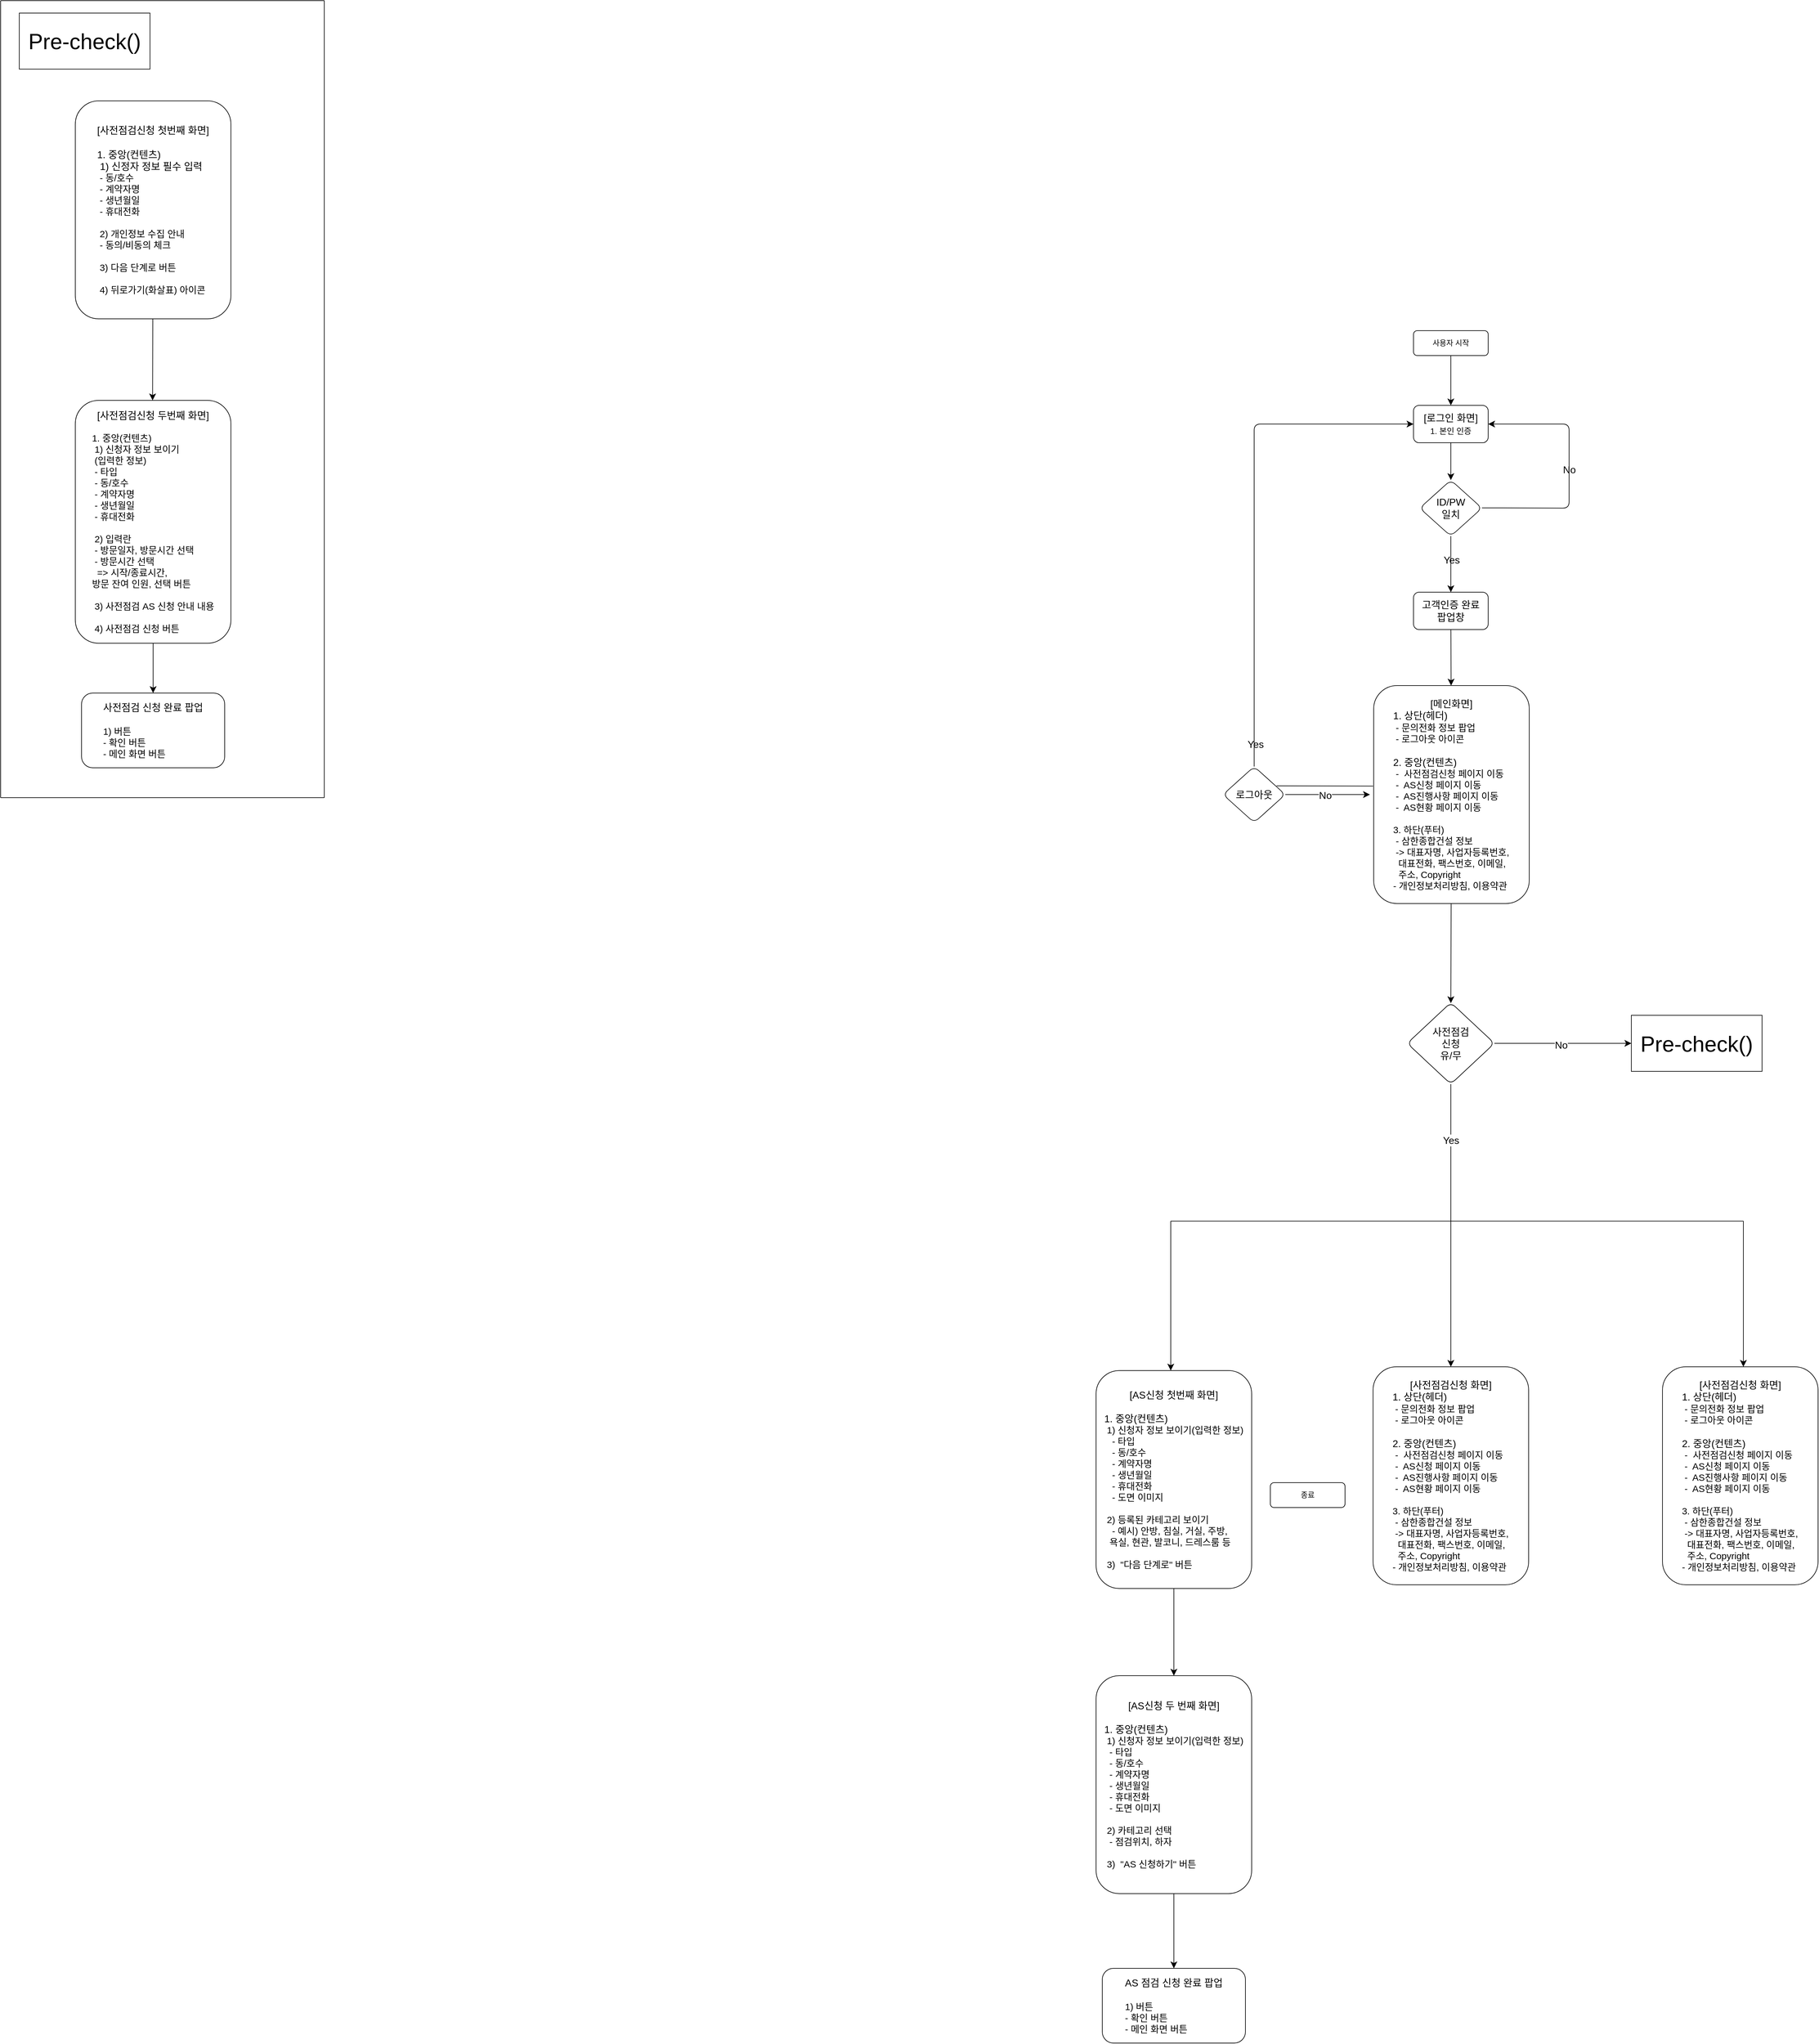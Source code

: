 <mxfile version="22.1.18" type="github">
  <diagram id="C5RBs43oDa-KdzZeNtuy" name="Page-1">
    <mxGraphModel dx="2643" dy="1718" grid="1" gridSize="10" guides="1" tooltips="1" connect="1" arrows="1" fold="1" page="1" pageScale="1" pageWidth="827" pageHeight="1169" math="0" shadow="0">
      <root>
        <mxCell id="WIyWlLk6GJQsqaUBKTNV-0" />
        <mxCell id="WIyWlLk6GJQsqaUBKTNV-1" parent="WIyWlLk6GJQsqaUBKTNV-0" />
        <mxCell id="8wFjmPpEcd6pmcU-WBV2-2" style="edgeStyle=none;curved=1;rounded=1;orthogonalLoop=1;jettySize=auto;html=1;fontSize=12;startSize=8;endSize=8;entryX=0.5;entryY=0;entryDx=0;entryDy=0;labelBackgroundColor=none;fontColor=default;" edge="1" parent="WIyWlLk6GJQsqaUBKTNV-1" source="8wFjmPpEcd6pmcU-WBV2-0" target="8wFjmPpEcd6pmcU-WBV2-3">
          <mxGeometry relative="1" as="geometry">
            <mxPoint x="730" y="180" as="targetPoint" />
          </mxGeometry>
        </mxCell>
        <mxCell id="8wFjmPpEcd6pmcU-WBV2-0" value="사용자 시작" style="rounded=1;whiteSpace=wrap;html=1;fontSize=12;glass=0;strokeWidth=1;shadow=0;labelBackgroundColor=none;" vertex="1" parent="WIyWlLk6GJQsqaUBKTNV-1">
          <mxGeometry x="670" y="90" width="120" height="40" as="geometry" />
        </mxCell>
        <mxCell id="8wFjmPpEcd6pmcU-WBV2-1" value="종료" style="rounded=1;whiteSpace=wrap;html=1;fontSize=12;glass=0;strokeWidth=1;shadow=0;labelBackgroundColor=none;" vertex="1" parent="WIyWlLk6GJQsqaUBKTNV-1">
          <mxGeometry x="440" y="1940" width="120" height="40" as="geometry" />
        </mxCell>
        <mxCell id="8wFjmPpEcd6pmcU-WBV2-6" value="" style="edgeStyle=none;curved=1;rounded=1;orthogonalLoop=1;jettySize=auto;html=1;fontSize=12;startSize=8;endSize=8;labelBackgroundColor=none;fontColor=default;" edge="1" parent="WIyWlLk6GJQsqaUBKTNV-1" source="8wFjmPpEcd6pmcU-WBV2-3" target="8wFjmPpEcd6pmcU-WBV2-5">
          <mxGeometry relative="1" as="geometry" />
        </mxCell>
        <mxCell id="8wFjmPpEcd6pmcU-WBV2-3" value="[로그인 화면]&lt;br&gt;&lt;font style=&quot;font-size: 13px;&quot;&gt;1. 본인 인증&lt;/font&gt;" style="rounded=1;whiteSpace=wrap;html=1;fontSize=16;labelBackgroundColor=none;" vertex="1" parent="WIyWlLk6GJQsqaUBKTNV-1">
          <mxGeometry x="670" y="210" width="120" height="60" as="geometry" />
        </mxCell>
        <mxCell id="8wFjmPpEcd6pmcU-WBV2-17" value="" style="edgeStyle=none;curved=1;rounded=1;orthogonalLoop=1;jettySize=auto;html=1;fontSize=12;startSize=8;endSize=8;labelBackgroundColor=none;fontColor=default;" edge="1" parent="WIyWlLk6GJQsqaUBKTNV-1" source="8wFjmPpEcd6pmcU-WBV2-5" target="8wFjmPpEcd6pmcU-WBV2-16">
          <mxGeometry relative="1" as="geometry" />
        </mxCell>
        <mxCell id="8wFjmPpEcd6pmcU-WBV2-18" value="Yes" style="edgeLabel;html=1;align=center;verticalAlign=middle;resizable=0;points=[];fontSize=16;labelBackgroundColor=none;rounded=1;" vertex="1" connectable="0" parent="8wFjmPpEcd6pmcU-WBV2-17">
          <mxGeometry x="-0.159" y="1" relative="1" as="geometry">
            <mxPoint as="offset" />
          </mxGeometry>
        </mxCell>
        <mxCell id="8wFjmPpEcd6pmcU-WBV2-5" value="ID/PW&lt;br&gt;일치" style="rhombus;whiteSpace=wrap;html=1;fontSize=16;rounded=1;labelBackgroundColor=none;" vertex="1" parent="WIyWlLk6GJQsqaUBKTNV-1">
          <mxGeometry x="680" y="330" width="100" height="90" as="geometry" />
        </mxCell>
        <mxCell id="8wFjmPpEcd6pmcU-WBV2-10" value="[메인화면]&lt;br&gt;&lt;div style=&quot;text-align: left;&quot;&gt;&lt;span style=&quot;background-color: initial;&quot;&gt;1. 상단(헤더)&lt;/span&gt;&lt;/div&gt;&lt;div style=&quot;text-align: left; font-size: 15px;&quot;&gt;&lt;span style=&quot;background-color: initial;&quot;&gt;&lt;font style=&quot;font-size: 15px;&quot;&gt;&amp;nbsp;- 문의전화 정보 팝업&lt;/font&gt;&lt;/span&gt;&lt;/div&gt;&lt;div style=&quot;text-align: left; font-size: 15px;&quot;&gt;&lt;span style=&quot;background-color: initial;&quot;&gt;&lt;font style=&quot;font-size: 15px;&quot;&gt;&amp;nbsp;- 로그아웃 아이콘&lt;/font&gt;&lt;/span&gt;&lt;/div&gt;&lt;div style=&quot;text-align: left;&quot;&gt;&lt;span style=&quot;background-color: initial;&quot;&gt;&lt;br&gt;&lt;/span&gt;&lt;/div&gt;&lt;div style=&quot;text-align: left;&quot;&gt;&lt;/div&gt;&lt;div style=&quot;text-align: left;&quot;&gt;&lt;span style=&quot;background-color: initial;&quot;&gt;2. 중앙(컨텐츠)&lt;/span&gt;&lt;/div&gt;&lt;div style=&quot;text-align: left; font-size: 15px;&quot;&gt;&lt;span style=&quot;background-color: initial;&quot;&gt;&lt;font style=&quot;font-size: 15px;&quot;&gt;&amp;nbsp;-&amp;nbsp; 사전점검신청 페이지 이동&lt;/font&gt;&lt;/span&gt;&lt;/div&gt;&lt;font style=&quot;font-size: 15px;&quot;&gt;&lt;div style=&quot;text-align: left;&quot;&gt;&lt;span style=&quot;background-color: initial;&quot;&gt;&amp;nbsp;-&amp;nbsp; AS신청 페이지 이동&lt;/span&gt;&lt;/div&gt;&lt;div style=&quot;text-align: left;&quot;&gt;&lt;span style=&quot;background-color: initial;&quot;&gt;&amp;nbsp;-&amp;nbsp; AS진행사항 페이지 이동&lt;/span&gt;&lt;/div&gt;&lt;div style=&quot;text-align: left;&quot;&gt;&lt;span style=&quot;background-color: initial;&quot;&gt;&amp;nbsp;-&amp;nbsp; AS현황 페이지 이동&lt;/span&gt;&lt;/div&gt;&lt;div style=&quot;text-align: left;&quot;&gt;&lt;span style=&quot;background-color: initial;&quot;&gt;&lt;br&gt;&lt;/span&gt;&lt;/div&gt;&lt;div style=&quot;text-align: left;&quot;&gt;&lt;span style=&quot;background-color: initial;&quot;&gt;3. 하단(푸터)&lt;/span&gt;&lt;/div&gt;&lt;div style=&quot;text-align: left;&quot;&gt;&lt;span style=&quot;background-color: initial;&quot;&gt;&amp;nbsp;- 삼한종합건설 정보&lt;/span&gt;&lt;/div&gt;&lt;div style=&quot;text-align: left;&quot;&gt;&lt;span style=&quot;background-color: initial;&quot;&gt;&amp;nbsp;-&amp;gt; 대표자명, 사업자등록번호,&lt;/span&gt;&lt;/div&gt;&lt;div style=&quot;text-align: left;&quot;&gt;&lt;span style=&quot;background-color: initial;&quot;&gt;&amp;nbsp; 대표전화, 팩스번호, 이메일,&lt;/span&gt;&lt;/div&gt;&lt;div style=&quot;text-align: left;&quot;&gt;&lt;span style=&quot;background-color: initial;&quot;&gt;&amp;nbsp; 주소, Copyright&lt;/span&gt;&lt;/div&gt;&lt;div style=&quot;text-align: left;&quot;&gt;&lt;span style=&quot;background-color: initial;&quot;&gt;- 개인정보처리방침, 이용약관&amp;nbsp;&lt;/span&gt;&lt;/div&gt;&lt;/font&gt;" style="whiteSpace=wrap;html=1;fontSize=16;rounded=1;labelBackgroundColor=none;" vertex="1" parent="WIyWlLk6GJQsqaUBKTNV-1">
          <mxGeometry x="606" y="660" width="250" height="350" as="geometry" />
        </mxCell>
        <mxCell id="8wFjmPpEcd6pmcU-WBV2-13" value="" style="endArrow=classic;html=1;rounded=1;fontSize=12;startSize=8;endSize=8;curved=0;entryX=1;entryY=0.5;entryDx=0;entryDy=0;labelBackgroundColor=none;fontColor=default;" edge="1" parent="WIyWlLk6GJQsqaUBKTNV-1" target="8wFjmPpEcd6pmcU-WBV2-3">
          <mxGeometry relative="1" as="geometry">
            <mxPoint x="780" y="374.58" as="sourcePoint" />
            <mxPoint x="950" y="140" as="targetPoint" />
            <Array as="points">
              <mxPoint x="920" y="375" />
              <mxPoint x="920" y="310" />
              <mxPoint x="920" y="240" />
            </Array>
          </mxGeometry>
        </mxCell>
        <mxCell id="8wFjmPpEcd6pmcU-WBV2-14" value="No" style="edgeLabel;resizable=0;html=1;align=center;verticalAlign=middle;fontSize=16;labelBackgroundColor=none;rounded=1;" connectable="0" vertex="1" parent="8wFjmPpEcd6pmcU-WBV2-13">
          <mxGeometry relative="1" as="geometry" />
        </mxCell>
        <mxCell id="8wFjmPpEcd6pmcU-WBV2-19" value="" style="edgeStyle=none;curved=1;rounded=1;orthogonalLoop=1;jettySize=auto;html=1;fontSize=12;startSize=8;endSize=8;labelBackgroundColor=none;fontColor=default;" edge="1" parent="WIyWlLk6GJQsqaUBKTNV-1" source="8wFjmPpEcd6pmcU-WBV2-16" target="8wFjmPpEcd6pmcU-WBV2-10">
          <mxGeometry relative="1" as="geometry" />
        </mxCell>
        <mxCell id="8wFjmPpEcd6pmcU-WBV2-16" value="고객인증 완료&lt;br&gt;팝업창" style="whiteSpace=wrap;html=1;fontSize=16;rounded=1;labelBackgroundColor=none;" vertex="1" parent="WIyWlLk6GJQsqaUBKTNV-1">
          <mxGeometry x="670" y="510" width="120" height="60" as="geometry" />
        </mxCell>
        <mxCell id="8wFjmPpEcd6pmcU-WBV2-22" value="" style="endArrow=none;html=1;rounded=1;fontSize=12;startSize=8;endSize=8;curved=1;labelBackgroundColor=none;fontColor=default;" edge="1" parent="WIyWlLk6GJQsqaUBKTNV-1">
          <mxGeometry width="50" height="50" relative="1" as="geometry">
            <mxPoint x="280" y="1520" as="sourcePoint" />
            <mxPoint x="1200" y="1520" as="targetPoint" />
          </mxGeometry>
        </mxCell>
        <mxCell id="8wFjmPpEcd6pmcU-WBV2-25" value="" style="edgeStyle=none;curved=1;rounded=1;orthogonalLoop=1;jettySize=auto;html=1;fontSize=12;startSize=8;endSize=8;labelBackgroundColor=none;fontColor=default;" edge="1" parent="WIyWlLk6GJQsqaUBKTNV-1" source="8wFjmPpEcd6pmcU-WBV2-10">
          <mxGeometry relative="1" as="geometry">
            <mxPoint x="730" y="1170" as="targetPoint" />
            <mxPoint x="730" y="1010" as="sourcePoint" />
          </mxGeometry>
        </mxCell>
        <mxCell id="8wFjmPpEcd6pmcU-WBV2-27" style="edgeStyle=none;curved=0;rounded=1;orthogonalLoop=1;jettySize=auto;html=1;exitX=0.5;exitY=0;exitDx=0;exitDy=0;fontSize=12;startSize=8;endSize=8;entryX=0;entryY=0.5;entryDx=0;entryDy=0;labelBackgroundColor=none;fontColor=default;" edge="1" parent="WIyWlLk6GJQsqaUBKTNV-1" source="8wFjmPpEcd6pmcU-WBV2-24" target="8wFjmPpEcd6pmcU-WBV2-3">
          <mxGeometry relative="1" as="geometry">
            <mxPoint x="660" y="250" as="targetPoint" />
            <Array as="points">
              <mxPoint x="414" y="630" />
              <mxPoint x="414" y="240" />
              <mxPoint x="560" y="240" />
            </Array>
          </mxGeometry>
        </mxCell>
        <mxCell id="8wFjmPpEcd6pmcU-WBV2-28" value="Yes" style="edgeLabel;html=1;align=center;verticalAlign=middle;resizable=0;points=[];fontSize=16;labelBackgroundColor=none;rounded=1;" vertex="1" connectable="0" parent="8wFjmPpEcd6pmcU-WBV2-27">
          <mxGeometry x="-0.909" y="-2" relative="1" as="geometry">
            <mxPoint as="offset" />
          </mxGeometry>
        </mxCell>
        <mxCell id="8wFjmPpEcd6pmcU-WBV2-24" value="로그아웃" style="rhombus;whiteSpace=wrap;html=1;fontSize=16;rounded=1;labelBackgroundColor=none;" vertex="1" parent="WIyWlLk6GJQsqaUBKTNV-1">
          <mxGeometry x="364" y="790" width="100" height="90" as="geometry" />
        </mxCell>
        <mxCell id="8wFjmPpEcd6pmcU-WBV2-29" value="" style="endArrow=classic;html=1;rounded=1;fontSize=12;startSize=8;endSize=8;curved=1;labelBackgroundColor=none;fontColor=default;entryX=0.5;entryY=0;entryDx=0;entryDy=0;" edge="1" parent="WIyWlLk6GJQsqaUBKTNV-1">
          <mxGeometry width="50" height="50" relative="1" as="geometry">
            <mxPoint x="280" y="1520" as="sourcePoint" />
            <mxPoint x="280.0" y="1760" as="targetPoint" />
          </mxGeometry>
        </mxCell>
        <mxCell id="8wFjmPpEcd6pmcU-WBV2-30" value="[사전점검신청 화면]&lt;br&gt;&lt;div style=&quot;text-align: left;&quot;&gt;&lt;span style=&quot;background-color: initial;&quot;&gt;1. 상단(헤더)&lt;/span&gt;&lt;/div&gt;&lt;div style=&quot;text-align: left; font-size: 15px;&quot;&gt;&lt;span style=&quot;background-color: initial;&quot;&gt;&lt;font style=&quot;font-size: 15px;&quot;&gt;&amp;nbsp;- 문의전화 정보 팝업&lt;/font&gt;&lt;/span&gt;&lt;/div&gt;&lt;div style=&quot;text-align: left; font-size: 15px;&quot;&gt;&lt;span style=&quot;background-color: initial;&quot;&gt;&lt;font style=&quot;font-size: 15px;&quot;&gt;&amp;nbsp;- 로그아웃 아이콘&lt;/font&gt;&lt;/span&gt;&lt;/div&gt;&lt;div style=&quot;text-align: left;&quot;&gt;&lt;span style=&quot;background-color: initial;&quot;&gt;&lt;br&gt;&lt;/span&gt;&lt;/div&gt;&lt;div style=&quot;text-align: left;&quot;&gt;&lt;/div&gt;&lt;div style=&quot;text-align: left;&quot;&gt;&lt;span style=&quot;background-color: initial;&quot;&gt;2. 중앙(컨텐츠)&lt;/span&gt;&lt;/div&gt;&lt;div style=&quot;text-align: left; font-size: 15px;&quot;&gt;&lt;span style=&quot;background-color: initial;&quot;&gt;&lt;font style=&quot;font-size: 15px;&quot;&gt;&amp;nbsp;-&amp;nbsp; 사전점검신청 페이지 이동&lt;/font&gt;&lt;/span&gt;&lt;/div&gt;&lt;font style=&quot;font-size: 15px;&quot;&gt;&lt;div style=&quot;text-align: left;&quot;&gt;&lt;span style=&quot;background-color: initial;&quot;&gt;&amp;nbsp;-&amp;nbsp; AS신청 페이지 이동&lt;/span&gt;&lt;/div&gt;&lt;div style=&quot;text-align: left;&quot;&gt;&lt;span style=&quot;background-color: initial;&quot;&gt;&amp;nbsp;-&amp;nbsp; AS진행사항 페이지 이동&lt;/span&gt;&lt;/div&gt;&lt;div style=&quot;text-align: left;&quot;&gt;&lt;span style=&quot;background-color: initial;&quot;&gt;&amp;nbsp;-&amp;nbsp; AS현황 페이지 이동&lt;/span&gt;&lt;/div&gt;&lt;div style=&quot;text-align: left;&quot;&gt;&lt;span style=&quot;background-color: initial;&quot;&gt;&lt;br&gt;&lt;/span&gt;&lt;/div&gt;&lt;div style=&quot;text-align: left;&quot;&gt;&lt;span style=&quot;background-color: initial;&quot;&gt;3. 하단(푸터)&lt;/span&gt;&lt;/div&gt;&lt;div style=&quot;text-align: left;&quot;&gt;&lt;span style=&quot;background-color: initial;&quot;&gt;&amp;nbsp;- 삼한종합건설 정보&lt;/span&gt;&lt;/div&gt;&lt;div style=&quot;text-align: left;&quot;&gt;&lt;span style=&quot;background-color: initial;&quot;&gt;&amp;nbsp;-&amp;gt; 대표자명, 사업자등록번호,&lt;/span&gt;&lt;/div&gt;&lt;div style=&quot;text-align: left;&quot;&gt;&lt;span style=&quot;background-color: initial;&quot;&gt;&amp;nbsp; 대표전화, 팩스번호, 이메일,&lt;/span&gt;&lt;/div&gt;&lt;div style=&quot;text-align: left;&quot;&gt;&lt;span style=&quot;background-color: initial;&quot;&gt;&amp;nbsp; 주소, Copyright&lt;/span&gt;&lt;/div&gt;&lt;div style=&quot;text-align: left;&quot;&gt;&lt;span style=&quot;background-color: initial;&quot;&gt;- 개인정보처리방침, 이용약관&amp;nbsp;&lt;/span&gt;&lt;/div&gt;&lt;/font&gt;" style="whiteSpace=wrap;html=1;fontSize=16;rounded=1;labelBackgroundColor=none;" vertex="1" parent="WIyWlLk6GJQsqaUBKTNV-1">
          <mxGeometry x="605" y="1754" width="250" height="350" as="geometry" />
        </mxCell>
        <mxCell id="8wFjmPpEcd6pmcU-WBV2-67" style="edgeStyle=none;curved=1;rounded=1;orthogonalLoop=1;jettySize=auto;html=1;entryX=0.5;entryY=0;entryDx=0;entryDy=0;fontSize=12;startSize=8;endSize=8;" edge="1" parent="WIyWlLk6GJQsqaUBKTNV-1" source="8wFjmPpEcd6pmcU-WBV2-31" target="8wFjmPpEcd6pmcU-WBV2-66">
          <mxGeometry relative="1" as="geometry" />
        </mxCell>
        <mxCell id="8wFjmPpEcd6pmcU-WBV2-31" value="[AS신청 첫번째 화면]&lt;br&gt;&lt;br&gt;&lt;div style=&quot;text-align: left;&quot;&gt;&lt;span style=&quot;background-color: initial;&quot;&gt;1. &lt;/span&gt;&lt;span style=&quot;background-color: initial;&quot;&gt;중앙(컨텐츠)&lt;/span&gt;&lt;/div&gt;&lt;div style=&quot;text-align: left; font-size: 15px;&quot;&gt;&lt;div style=&quot;border-color: var(--border-color);&quot;&gt;&amp;nbsp;1) 신청자 정보 보이기&lt;span style=&quot;background-color: initial;&quot;&gt;(입력한 정보)&lt;/span&gt;&lt;/div&gt;&lt;div style=&quot;border-color: var(--border-color);&quot;&gt;&lt;span style=&quot;border-color: var(--border-color); background-color: initial;&quot;&gt;&amp;nbsp; &amp;nbsp;- 타입&amp;nbsp;&lt;/span&gt;&lt;/div&gt;&lt;div style=&quot;border-color: var(--border-color);&quot;&gt;&lt;span style=&quot;border-color: var(--border-color); background-color: initial;&quot;&gt;&amp;nbsp; &amp;nbsp;- 동/호수&lt;/span&gt;&lt;/div&gt;&lt;div style=&quot;border-color: var(--border-color);&quot;&gt;&lt;span style=&quot;border-color: var(--border-color); background-color: initial;&quot;&gt;&amp;nbsp; &amp;nbsp;- 계약자명&lt;/span&gt;&lt;/div&gt;&lt;div style=&quot;border-color: var(--border-color);&quot;&gt;&lt;span style=&quot;border-color: var(--border-color); background-color: initial;&quot;&gt;&amp;nbsp; &amp;nbsp;- 생년월일&lt;/span&gt;&lt;/div&gt;&lt;div style=&quot;border-color: var(--border-color);&quot;&gt;&lt;span style=&quot;border-color: var(--border-color); background-color: initial;&quot;&gt;&amp;nbsp; &amp;nbsp;- 휴대전화&lt;/span&gt;&lt;/div&gt;&lt;div style=&quot;border-color: var(--border-color);&quot;&gt;&lt;span style=&quot;border-color: var(--border-color); background-color: initial;&quot;&gt;&amp;nbsp; &amp;nbsp;- 도면 이미지&lt;/span&gt;&lt;/div&gt;&lt;/div&gt;&lt;font style=&quot;font-size: 15px;&quot;&gt;&lt;div style=&quot;text-align: left;&quot;&gt;&lt;span style=&quot;background-color: initial;&quot;&gt;&lt;br&gt;&lt;/span&gt;&lt;/div&gt;&lt;div style=&quot;text-align: left;&quot;&gt;&lt;span style=&quot;background-color: initial;&quot;&gt;&amp;nbsp;2) 등록된 카테고리 보이기&lt;/span&gt;&lt;/div&gt;&lt;div style=&quot;text-align: left;&quot;&gt;&lt;span style=&quot;background-color: initial;&quot;&gt;&amp;nbsp; &amp;nbsp;- 예시) 안방, 침실, 거실, 주방,&lt;/span&gt;&lt;/div&gt;&lt;div style=&quot;text-align: left;&quot;&gt;&lt;span style=&quot;background-color: initial;&quot;&gt;&amp;nbsp; 욕실, 현관, 발코니, 드레스룸 등&lt;/span&gt;&lt;/div&gt;&lt;div style=&quot;text-align: left;&quot;&gt;&lt;span style=&quot;background-color: initial;&quot;&gt;&lt;br&gt;&lt;/span&gt;&lt;/div&gt;&lt;div style=&quot;text-align: left;&quot;&gt;&lt;span style=&quot;background-color: initial;&quot;&gt;&amp;nbsp;3)&amp;nbsp; &quot;다음 단계로&quot; 버튼&lt;/span&gt;&lt;/div&gt;&lt;/font&gt;" style="whiteSpace=wrap;html=1;fontSize=16;rounded=1;labelBackgroundColor=none;" vertex="1" parent="WIyWlLk6GJQsqaUBKTNV-1">
          <mxGeometry x="160" y="1760" width="250" height="350" as="geometry" />
        </mxCell>
        <mxCell id="8wFjmPpEcd6pmcU-WBV2-32" value="" style="endArrow=classic;html=1;rounded=1;fontSize=12;startSize=8;endSize=8;curved=1;labelBackgroundColor=none;fontColor=default;entryX=0.5;entryY=0;entryDx=0;entryDy=0;" edge="1" parent="WIyWlLk6GJQsqaUBKTNV-1">
          <mxGeometry width="50" height="50" relative="1" as="geometry">
            <mxPoint x="1200" y="1520" as="sourcePoint" />
            <mxPoint x="1200" y="1754" as="targetPoint" />
          </mxGeometry>
        </mxCell>
        <mxCell id="8wFjmPpEcd6pmcU-WBV2-33" value="[사전점검신청 화면]&lt;br&gt;&lt;div style=&quot;text-align: left;&quot;&gt;&lt;span style=&quot;background-color: initial;&quot;&gt;1. 상단(헤더)&lt;/span&gt;&lt;/div&gt;&lt;div style=&quot;text-align: left; font-size: 15px;&quot;&gt;&lt;span style=&quot;background-color: initial;&quot;&gt;&lt;font style=&quot;font-size: 15px;&quot;&gt;&amp;nbsp;- 문의전화 정보 팝업&lt;/font&gt;&lt;/span&gt;&lt;/div&gt;&lt;div style=&quot;text-align: left; font-size: 15px;&quot;&gt;&lt;span style=&quot;background-color: initial;&quot;&gt;&lt;font style=&quot;font-size: 15px;&quot;&gt;&amp;nbsp;- 로그아웃 아이콘&lt;/font&gt;&lt;/span&gt;&lt;/div&gt;&lt;div style=&quot;text-align: left;&quot;&gt;&lt;span style=&quot;background-color: initial;&quot;&gt;&lt;br&gt;&lt;/span&gt;&lt;/div&gt;&lt;div style=&quot;text-align: left;&quot;&gt;&lt;/div&gt;&lt;div style=&quot;text-align: left;&quot;&gt;&lt;span style=&quot;background-color: initial;&quot;&gt;2. 중앙(컨텐츠)&lt;/span&gt;&lt;/div&gt;&lt;div style=&quot;text-align: left; font-size: 15px;&quot;&gt;&lt;span style=&quot;background-color: initial;&quot;&gt;&lt;font style=&quot;font-size: 15px;&quot;&gt;&amp;nbsp;-&amp;nbsp; 사전점검신청 페이지 이동&lt;/font&gt;&lt;/span&gt;&lt;/div&gt;&lt;font style=&quot;font-size: 15px;&quot;&gt;&lt;div style=&quot;text-align: left;&quot;&gt;&lt;span style=&quot;background-color: initial;&quot;&gt;&amp;nbsp;-&amp;nbsp; AS신청 페이지 이동&lt;/span&gt;&lt;/div&gt;&lt;div style=&quot;text-align: left;&quot;&gt;&lt;span style=&quot;background-color: initial;&quot;&gt;&amp;nbsp;-&amp;nbsp; AS진행사항 페이지 이동&lt;/span&gt;&lt;/div&gt;&lt;div style=&quot;text-align: left;&quot;&gt;&lt;span style=&quot;background-color: initial;&quot;&gt;&amp;nbsp;-&amp;nbsp; AS현황 페이지 이동&lt;/span&gt;&lt;/div&gt;&lt;div style=&quot;text-align: left;&quot;&gt;&lt;span style=&quot;background-color: initial;&quot;&gt;&lt;br&gt;&lt;/span&gt;&lt;/div&gt;&lt;div style=&quot;text-align: left;&quot;&gt;&lt;span style=&quot;background-color: initial;&quot;&gt;3. 하단(푸터)&lt;/span&gt;&lt;/div&gt;&lt;div style=&quot;text-align: left;&quot;&gt;&lt;span style=&quot;background-color: initial;&quot;&gt;&amp;nbsp;- 삼한종합건설 정보&lt;/span&gt;&lt;/div&gt;&lt;div style=&quot;text-align: left;&quot;&gt;&lt;span style=&quot;background-color: initial;&quot;&gt;&amp;nbsp;-&amp;gt; 대표자명, 사업자등록번호,&lt;/span&gt;&lt;/div&gt;&lt;div style=&quot;text-align: left;&quot;&gt;&lt;span style=&quot;background-color: initial;&quot;&gt;&amp;nbsp; 대표전화, 팩스번호, 이메일,&lt;/span&gt;&lt;/div&gt;&lt;div style=&quot;text-align: left;&quot;&gt;&lt;span style=&quot;background-color: initial;&quot;&gt;&amp;nbsp; 주소, Copyright&lt;/span&gt;&lt;/div&gt;&lt;div style=&quot;text-align: left;&quot;&gt;&lt;span style=&quot;background-color: initial;&quot;&gt;- 개인정보처리방침, 이용약관&amp;nbsp;&lt;/span&gt;&lt;/div&gt;&lt;/font&gt;" style="whiteSpace=wrap;html=1;fontSize=16;rounded=1;labelBackgroundColor=none;" vertex="1" parent="WIyWlLk6GJQsqaUBKTNV-1">
          <mxGeometry x="1070" y="1754" width="250" height="350" as="geometry" />
        </mxCell>
        <mxCell id="8wFjmPpEcd6pmcU-WBV2-45" style="edgeStyle=none;curved=1;rounded=1;orthogonalLoop=1;jettySize=auto;html=1;fontSize=12;startSize=8;endSize=8;" edge="1" parent="WIyWlLk6GJQsqaUBKTNV-1" source="8wFjmPpEcd6pmcU-WBV2-44">
          <mxGeometry relative="1" as="geometry">
            <mxPoint x="1020" y="1234.5" as="targetPoint" />
          </mxGeometry>
        </mxCell>
        <mxCell id="8wFjmPpEcd6pmcU-WBV2-46" value="No" style="edgeLabel;html=1;align=center;verticalAlign=middle;resizable=0;points=[];fontSize=16;" vertex="1" connectable="0" parent="8wFjmPpEcd6pmcU-WBV2-45">
          <mxGeometry x="-0.032" y="-2" relative="1" as="geometry">
            <mxPoint as="offset" />
          </mxGeometry>
        </mxCell>
        <mxCell id="8wFjmPpEcd6pmcU-WBV2-60" style="edgeStyle=none;curved=1;rounded=1;orthogonalLoop=1;jettySize=auto;html=1;fontSize=12;startSize=8;endSize=8;entryX=0.5;entryY=0;entryDx=0;entryDy=0;" edge="1" parent="WIyWlLk6GJQsqaUBKTNV-1" source="8wFjmPpEcd6pmcU-WBV2-44" target="8wFjmPpEcd6pmcU-WBV2-30">
          <mxGeometry relative="1" as="geometry">
            <mxPoint x="730" y="1490" as="targetPoint" />
          </mxGeometry>
        </mxCell>
        <mxCell id="8wFjmPpEcd6pmcU-WBV2-61" value="Yes" style="edgeLabel;html=1;align=center;verticalAlign=middle;resizable=0;points=[];fontSize=16;" vertex="1" connectable="0" parent="8wFjmPpEcd6pmcU-WBV2-60">
          <mxGeometry x="-0.141" y="-1" relative="1" as="geometry">
            <mxPoint x="1" y="-105" as="offset" />
          </mxGeometry>
        </mxCell>
        <mxCell id="8wFjmPpEcd6pmcU-WBV2-44" value="사전점검&lt;br&gt;신청&lt;br&gt;유/무" style="rhombus;whiteSpace=wrap;html=1;fontSize=16;rounded=1;labelBackgroundColor=none;" vertex="1" parent="WIyWlLk6GJQsqaUBKTNV-1">
          <mxGeometry x="660" y="1169" width="140" height="131" as="geometry" />
        </mxCell>
        <mxCell id="8wFjmPpEcd6pmcU-WBV2-47" value="" style="group" vertex="1" connectable="0" parent="WIyWlLk6GJQsqaUBKTNV-1">
          <mxGeometry x="-1480" y="-279" width="250" height="1071" as="geometry" />
        </mxCell>
        <mxCell id="8wFjmPpEcd6pmcU-WBV2-48" value="" style="edgeStyle=none;curved=1;rounded=1;orthogonalLoop=1;jettySize=auto;html=1;fontSize=12;startSize=8;endSize=8;" edge="1" parent="8wFjmPpEcd6pmcU-WBV2-47" source="8wFjmPpEcd6pmcU-WBV2-49">
          <mxGeometry relative="1" as="geometry">
            <mxPoint x="124.14" y="481" as="targetPoint" />
          </mxGeometry>
        </mxCell>
        <mxCell id="8wFjmPpEcd6pmcU-WBV2-49" value="[사전점검신청 첫번째 화면]&lt;br&gt;&lt;div style=&quot;text-align: left;&quot;&gt;&lt;span style=&quot;background-color: initial;&quot;&gt;&lt;br&gt;&lt;/span&gt;&lt;/div&gt;&lt;div style=&quot;text-align: left;&quot;&gt;&lt;/div&gt;&lt;div style=&quot;text-align: left;&quot;&gt;&lt;span style=&quot;background-color: initial;&quot;&gt;1. 중앙(컨텐츠)&lt;/span&gt;&lt;/div&gt;&lt;div style=&quot;text-align: left;&quot;&gt;&lt;span style=&quot;background-color: initial;&quot;&gt;&amp;nbsp;1) 신정자 정보 필수 입력&lt;/span&gt;&lt;/div&gt;&lt;div style=&quot;text-align: left; font-size: 15px;&quot;&gt;&lt;span style=&quot;background-color: initial;&quot;&gt;&lt;font style=&quot;font-size: 15px;&quot;&gt;&amp;nbsp;- 동/호수&lt;/font&gt;&lt;/span&gt;&lt;/div&gt;&lt;div style=&quot;text-align: left; font-size: 15px;&quot;&gt;&lt;span style=&quot;background-color: initial;&quot;&gt;&lt;font style=&quot;font-size: 15px;&quot;&gt;&amp;nbsp;- 계약자명&lt;/font&gt;&lt;/span&gt;&lt;/div&gt;&lt;div style=&quot;text-align: left; font-size: 15px;&quot;&gt;&lt;span style=&quot;background-color: initial;&quot;&gt;&lt;font style=&quot;font-size: 15px;&quot;&gt;&amp;nbsp;- 생년월일&lt;/font&gt;&lt;/span&gt;&lt;/div&gt;&lt;div style=&quot;text-align: left; font-size: 15px;&quot;&gt;&lt;span style=&quot;background-color: initial;&quot;&gt;&lt;font style=&quot;font-size: 15px;&quot;&gt;&amp;nbsp;- 휴대전화&lt;/font&gt;&lt;/span&gt;&lt;/div&gt;&lt;div style=&quot;text-align: left; font-size: 15px;&quot;&gt;&lt;span style=&quot;background-color: initial;&quot;&gt;&lt;font style=&quot;font-size: 15px;&quot;&gt;&lt;br&gt;&lt;/font&gt;&lt;/span&gt;&lt;/div&gt;&lt;div style=&quot;text-align: left; font-size: 15px;&quot;&gt;&lt;span style=&quot;background-color: initial;&quot;&gt;&lt;font style=&quot;font-size: 15px;&quot;&gt;&amp;nbsp;2) 개인정보 수집 안내&lt;/font&gt;&lt;/span&gt;&lt;/div&gt;&lt;div style=&quot;text-align: left; font-size: 15px;&quot;&gt;&lt;span style=&quot;background-color: initial;&quot;&gt;&lt;font style=&quot;font-size: 15px;&quot;&gt;&amp;nbsp;- 동의/비동의 체크&lt;/font&gt;&lt;/span&gt;&lt;/div&gt;&lt;div style=&quot;text-align: left; font-size: 15px;&quot;&gt;&lt;span style=&quot;background-color: initial;&quot;&gt;&lt;font style=&quot;font-size: 15px;&quot;&gt;&lt;br&gt;&lt;/font&gt;&lt;/span&gt;&lt;/div&gt;&lt;div style=&quot;text-align: left; font-size: 15px;&quot;&gt;&lt;span style=&quot;background-color: initial;&quot;&gt;&lt;font style=&quot;font-size: 15px;&quot;&gt;&amp;nbsp;3) 다음 단계로 버튼&lt;/font&gt;&lt;/span&gt;&lt;/div&gt;&lt;div style=&quot;text-align: left; font-size: 15px;&quot;&gt;&lt;span style=&quot;background-color: initial;&quot;&gt;&lt;font style=&quot;font-size: 15px;&quot;&gt;&lt;br&gt;&lt;/font&gt;&lt;/span&gt;&lt;/div&gt;&lt;div style=&quot;text-align: left; font-size: 15px;&quot;&gt;&lt;span style=&quot;background-color: initial;&quot;&gt;&lt;font style=&quot;font-size: 15px;&quot;&gt;&amp;nbsp;4) 뒤로가기(화살표) 아이콘&lt;/font&gt;&lt;/span&gt;&lt;/div&gt;" style="whiteSpace=wrap;html=1;fontSize=16;rounded=1;labelBackgroundColor=none;" vertex="1" parent="8wFjmPpEcd6pmcU-WBV2-47">
          <mxGeometry width="250" height="350" as="geometry" />
        </mxCell>
        <mxCell id="8wFjmPpEcd6pmcU-WBV2-50" style="edgeStyle=none;curved=1;rounded=1;orthogonalLoop=1;jettySize=auto;html=1;fontSize=12;startSize=8;endSize=8;" edge="1" parent="8wFjmPpEcd6pmcU-WBV2-47" source="8wFjmPpEcd6pmcU-WBV2-51">
          <mxGeometry relative="1" as="geometry">
            <mxPoint x="125.0" y="951.0" as="targetPoint" />
          </mxGeometry>
        </mxCell>
        <mxCell id="8wFjmPpEcd6pmcU-WBV2-51" value="[사전점검신청 두번째 화면]&lt;br&gt;&lt;div style=&quot;text-align: left; font-size: 15px;&quot;&gt;&lt;span style=&quot;background-color: initial;&quot;&gt;&lt;font style=&quot;font-size: 15px;&quot;&gt;&lt;br&gt;&lt;/font&gt;&lt;/span&gt;&lt;/div&gt;&lt;div style=&quot;text-align: left; font-size: 15px;&quot;&gt;&lt;/div&gt;&lt;div style=&quot;text-align: left; font-size: 15px;&quot;&gt;&lt;span style=&quot;background-color: initial;&quot;&gt;&lt;font style=&quot;font-size: 15px;&quot;&gt;1. 중앙(컨텐츠)&lt;/font&gt;&lt;/span&gt;&lt;/div&gt;&lt;div style=&quot;text-align: left; font-size: 15px;&quot;&gt;&lt;span style=&quot;background-color: initial;&quot;&gt;&lt;font style=&quot;font-size: 15px;&quot;&gt;&amp;nbsp;1) 신청자 정보 보이기&lt;/font&gt;&lt;/span&gt;&lt;/div&gt;&lt;div style=&quot;text-align: left; font-size: 15px;&quot;&gt;&lt;span style=&quot;background-color: initial;&quot;&gt;&lt;font style=&quot;font-size: 15px;&quot;&gt;&amp;nbsp;(입력한 정보)&lt;/font&gt;&lt;/span&gt;&lt;/div&gt;&lt;div style=&quot;text-align: left; font-size: 15px;&quot;&gt;&lt;span style=&quot;background-color: initial;&quot;&gt;&lt;font style=&quot;font-size: 15px;&quot;&gt;&amp;nbsp;- 타입&amp;nbsp;&lt;/font&gt;&lt;/span&gt;&lt;/div&gt;&lt;div style=&quot;text-align: left; font-size: 15px;&quot;&gt;&lt;span style=&quot;background-color: initial;&quot;&gt;&lt;font style=&quot;font-size: 15px;&quot;&gt;&amp;nbsp;- 동/호수&lt;/font&gt;&lt;/span&gt;&lt;/div&gt;&lt;div style=&quot;text-align: left; font-size: 15px;&quot;&gt;&lt;span style=&quot;background-color: initial;&quot;&gt;&lt;font style=&quot;font-size: 15px;&quot;&gt;&amp;nbsp;- 계약자명&lt;/font&gt;&lt;/span&gt;&lt;/div&gt;&lt;div style=&quot;text-align: left; font-size: 15px;&quot;&gt;&lt;span style=&quot;background-color: initial;&quot;&gt;&lt;font style=&quot;font-size: 15px;&quot;&gt;&amp;nbsp;- 생년월일&lt;/font&gt;&lt;/span&gt;&lt;/div&gt;&lt;div style=&quot;text-align: left; font-size: 15px;&quot;&gt;&lt;span style=&quot;background-color: initial;&quot;&gt;&lt;font style=&quot;font-size: 15px;&quot;&gt;&amp;nbsp;- 휴대전화&lt;/font&gt;&lt;/span&gt;&lt;/div&gt;&lt;div style=&quot;text-align: left; font-size: 15px;&quot;&gt;&lt;span style=&quot;background-color: initial; font-size: 14px;&quot;&gt;&lt;font style=&quot;font-size: 15px;&quot;&gt;&lt;br&gt;&lt;/font&gt;&lt;/span&gt;&lt;/div&gt;&lt;div style=&quot;text-align: left; font-size: 15px;&quot;&gt;&lt;span style=&quot;background-color: initial;&quot;&gt;&lt;font style=&quot;font-size: 15px;&quot;&gt;&amp;nbsp;2) 입력란&lt;/font&gt;&lt;/span&gt;&lt;/div&gt;&lt;div style=&quot;text-align: left; font-size: 15px;&quot;&gt;&lt;span style=&quot;background-color: initial;&quot;&gt;&lt;font style=&quot;font-size: 15px;&quot;&gt;&amp;nbsp;- 방문일자, 방문시간 선택&lt;/font&gt;&lt;/span&gt;&lt;/div&gt;&lt;div style=&quot;text-align: left; font-size: 15px;&quot;&gt;&lt;span style=&quot;background-color: initial;&quot;&gt;&lt;font style=&quot;font-size: 15px;&quot;&gt;&amp;nbsp;- 방문시간 선택&lt;/font&gt;&lt;/span&gt;&lt;/div&gt;&lt;div style=&quot;text-align: left; font-size: 15px;&quot;&gt;&lt;span style=&quot;background-color: initial;&quot;&gt;&lt;font style=&quot;font-size: 15px;&quot;&gt;&amp;nbsp; =&amp;gt; 시작/종료시간,&amp;nbsp;&lt;/font&gt;&lt;/span&gt;&lt;/div&gt;&lt;div style=&quot;text-align: left; font-size: 15px;&quot;&gt;&lt;span style=&quot;background-color: initial;&quot;&gt;&lt;font style=&quot;font-size: 15px;&quot;&gt;방문 잔여 인원, 선택 버튼&lt;/font&gt;&lt;/span&gt;&lt;/div&gt;&lt;div style=&quot;text-align: left; font-size: 15px;&quot;&gt;&lt;span style=&quot;background-color: initial;&quot;&gt;&lt;font style=&quot;font-size: 15px;&quot;&gt;&lt;br&gt;&lt;/font&gt;&lt;/span&gt;&lt;/div&gt;&lt;div style=&quot;text-align: left; font-size: 15px;&quot;&gt;&lt;span style=&quot;background-color: initial;&quot;&gt;&lt;font style=&quot;font-size: 15px;&quot;&gt;&amp;nbsp;3) 사전점검 AS 신청 안내 내용&lt;/font&gt;&lt;/span&gt;&lt;/div&gt;&lt;div style=&quot;text-align: left; font-size: 15px;&quot;&gt;&lt;span style=&quot;background-color: initial;&quot;&gt;&lt;font style=&quot;font-size: 15px;&quot;&gt;&lt;br&gt;&lt;/font&gt;&lt;/span&gt;&lt;/div&gt;&lt;div style=&quot;text-align: left; font-size: 15px;&quot;&gt;&amp;nbsp;4) 사전점검 신청 버튼&lt;/div&gt;" style="whiteSpace=wrap;html=1;fontSize=16;rounded=1;labelBackgroundColor=none;" vertex="1" parent="8wFjmPpEcd6pmcU-WBV2-47">
          <mxGeometry y="481" width="250" height="390" as="geometry" />
        </mxCell>
        <mxCell id="8wFjmPpEcd6pmcU-WBV2-52" value="사전점검 신청 완료 팝업&lt;br&gt;&lt;br&gt;&lt;div style=&quot;text-align: left; font-size: 15px;&quot;&gt;&lt;span style=&quot;background-color: initial;&quot;&gt;&lt;font style=&quot;font-size: 15px;&quot;&gt;1) 버튼&lt;/font&gt;&lt;/span&gt;&lt;/div&gt;&lt;div style=&quot;text-align: left; font-size: 15px;&quot;&gt;&lt;span style=&quot;background-color: initial;&quot;&gt;&lt;font style=&quot;font-size: 15px;&quot;&gt;- 확인 버튼&lt;/font&gt;&lt;/span&gt;&lt;/div&gt;&lt;div style=&quot;text-align: left; font-size: 15px;&quot;&gt;&lt;span style=&quot;background-color: initial;&quot;&gt;&lt;font style=&quot;font-size: 15px;&quot;&gt;- 메인 화면 버튼&lt;/font&gt;&lt;/span&gt;&lt;/div&gt;" style="whiteSpace=wrap;html=1;fontSize=16;rounded=1;labelBackgroundColor=none;" vertex="1" parent="8wFjmPpEcd6pmcU-WBV2-47">
          <mxGeometry x="10" y="951" width="230" height="120" as="geometry" />
        </mxCell>
        <mxCell id="8wFjmPpEcd6pmcU-WBV2-53" value="" style="endArrow=none;html=1;rounded=1;fontSize=12;startSize=8;endSize=8;curved=1;" edge="1" parent="WIyWlLk6GJQsqaUBKTNV-1">
          <mxGeometry width="50" height="50" relative="1" as="geometry">
            <mxPoint x="-1600" y="840" as="sourcePoint" />
            <mxPoint x="-1600" y="-440" as="targetPoint" />
          </mxGeometry>
        </mxCell>
        <mxCell id="8wFjmPpEcd6pmcU-WBV2-54" value="" style="endArrow=none;html=1;rounded=1;fontSize=12;startSize=8;endSize=8;curved=1;" edge="1" parent="WIyWlLk6GJQsqaUBKTNV-1">
          <mxGeometry width="50" height="50" relative="1" as="geometry">
            <mxPoint x="-1080" y="840" as="sourcePoint" />
            <mxPoint x="-1080" y="-440" as="targetPoint" />
          </mxGeometry>
        </mxCell>
        <mxCell id="8wFjmPpEcd6pmcU-WBV2-55" value="" style="endArrow=none;html=1;rounded=1;fontSize=12;startSize=8;endSize=8;curved=1;" edge="1" parent="WIyWlLk6GJQsqaUBKTNV-1">
          <mxGeometry width="50" height="50" relative="1" as="geometry">
            <mxPoint x="-1600" y="840" as="sourcePoint" />
            <mxPoint x="-1080" y="840" as="targetPoint" />
          </mxGeometry>
        </mxCell>
        <mxCell id="8wFjmPpEcd6pmcU-WBV2-56" value="" style="endArrow=none;html=1;rounded=1;fontSize=12;startSize=8;endSize=8;curved=1;" edge="1" parent="WIyWlLk6GJQsqaUBKTNV-1">
          <mxGeometry width="50" height="50" relative="1" as="geometry">
            <mxPoint x="-1600" y="-440" as="sourcePoint" />
            <mxPoint x="-1080" y="-440" as="targetPoint" />
          </mxGeometry>
        </mxCell>
        <mxCell id="8wFjmPpEcd6pmcU-WBV2-57" value="&lt;font style=&quot;font-size: 35px;&quot;&gt;Pre-check()&lt;/font&gt;" style="rounded=0;whiteSpace=wrap;html=1;fontSize=16;" vertex="1" parent="WIyWlLk6GJQsqaUBKTNV-1">
          <mxGeometry x="-1570" y="-420" width="210" height="90" as="geometry" />
        </mxCell>
        <mxCell id="8wFjmPpEcd6pmcU-WBV2-59" value="&lt;font style=&quot;font-size: 35px;&quot;&gt;Pre-check()&lt;/font&gt;" style="rounded=0;whiteSpace=wrap;html=1;fontSize=16;" vertex="1" parent="WIyWlLk6GJQsqaUBKTNV-1">
          <mxGeometry x="1020" y="1189.5" width="210" height="90" as="geometry" />
        </mxCell>
        <mxCell id="8wFjmPpEcd6pmcU-WBV2-63" style="edgeStyle=none;curved=1;rounded=1;orthogonalLoop=1;jettySize=auto;html=1;fontSize=12;startSize=8;endSize=8;" edge="1" parent="WIyWlLk6GJQsqaUBKTNV-1" source="8wFjmPpEcd6pmcU-WBV2-24">
          <mxGeometry relative="1" as="geometry">
            <mxPoint x="600" y="835" as="targetPoint" />
          </mxGeometry>
        </mxCell>
        <mxCell id="8wFjmPpEcd6pmcU-WBV2-64" value="No" style="edgeLabel;html=1;align=center;verticalAlign=middle;resizable=0;points=[];fontSize=16;" vertex="1" connectable="0" parent="8wFjmPpEcd6pmcU-WBV2-63">
          <mxGeometry x="-0.066" y="-1" relative="1" as="geometry">
            <mxPoint as="offset" />
          </mxGeometry>
        </mxCell>
        <mxCell id="8wFjmPpEcd6pmcU-WBV2-65" value="" style="endArrow=none;html=1;rounded=1;fontSize=12;startSize=8;endSize=8;curved=1;entryX=-0.004;entryY=0.461;entryDx=0;entryDy=0;entryPerimeter=0;" edge="1" parent="WIyWlLk6GJQsqaUBKTNV-1" target="8wFjmPpEcd6pmcU-WBV2-10">
          <mxGeometry width="50" height="50" relative="1" as="geometry">
            <mxPoint x="450" y="821" as="sourcePoint" />
            <mxPoint x="604" y="821" as="targetPoint" />
          </mxGeometry>
        </mxCell>
        <mxCell id="8wFjmPpEcd6pmcU-WBV2-69" style="edgeStyle=none;curved=1;rounded=1;orthogonalLoop=1;jettySize=auto;html=1;entryX=0.5;entryY=0;entryDx=0;entryDy=0;fontSize=12;startSize=8;endSize=8;" edge="1" parent="WIyWlLk6GJQsqaUBKTNV-1" source="8wFjmPpEcd6pmcU-WBV2-66" target="8wFjmPpEcd6pmcU-WBV2-68">
          <mxGeometry relative="1" as="geometry" />
        </mxCell>
        <mxCell id="8wFjmPpEcd6pmcU-WBV2-66" value="[AS신청 두 번째 화면]&lt;br&gt;&lt;br&gt;&lt;div style=&quot;text-align: left;&quot;&gt;&lt;span style=&quot;background-color: initial;&quot;&gt;1. &lt;/span&gt;&lt;span style=&quot;background-color: initial;&quot;&gt;중앙(컨텐츠)&lt;/span&gt;&lt;/div&gt;&lt;div style=&quot;text-align: left; font-size: 15px;&quot;&gt;&lt;div style=&quot;border-color: var(--border-color);&quot;&gt;&amp;nbsp;1) 신청자 정보 보이기&lt;span style=&quot;background-color: initial;&quot;&gt;(입력한 정보)&lt;/span&gt;&lt;/div&gt;&lt;div style=&quot;border-color: var(--border-color);&quot;&gt;&lt;span style=&quot;border-color: var(--border-color); background-color: initial;&quot;&gt;&amp;nbsp; - 타입&amp;nbsp;&lt;/span&gt;&lt;/div&gt;&lt;div style=&quot;border-color: var(--border-color);&quot;&gt;&lt;span style=&quot;border-color: var(--border-color); background-color: initial;&quot;&gt;&amp;nbsp; - 동/호수&lt;/span&gt;&lt;/div&gt;&lt;div style=&quot;border-color: var(--border-color);&quot;&gt;&lt;span style=&quot;border-color: var(--border-color); background-color: initial;&quot;&gt;&amp;nbsp; - 계약자명&lt;/span&gt;&lt;/div&gt;&lt;div style=&quot;border-color: var(--border-color);&quot;&gt;&lt;span style=&quot;border-color: var(--border-color); background-color: initial;&quot;&gt;&amp;nbsp; - 생년월일&lt;/span&gt;&lt;/div&gt;&lt;div style=&quot;border-color: var(--border-color);&quot;&gt;&lt;span style=&quot;border-color: var(--border-color); background-color: initial;&quot;&gt;&amp;nbsp; - 휴대전화&lt;/span&gt;&lt;/div&gt;&lt;div style=&quot;border-color: var(--border-color);&quot;&gt;&lt;span style=&quot;border-color: var(--border-color); background-color: initial;&quot;&gt;&amp;nbsp; - 도면 이미지&lt;/span&gt;&lt;/div&gt;&lt;/div&gt;&lt;font style=&quot;font-size: 15px;&quot;&gt;&lt;div style=&quot;text-align: left;&quot;&gt;&lt;span style=&quot;background-color: initial;&quot;&gt;&lt;br&gt;&lt;/span&gt;&lt;/div&gt;&lt;div style=&quot;text-align: left;&quot;&gt;&lt;span style=&quot;background-color: initial;&quot;&gt;&amp;nbsp;2) 카테고리 선택&lt;/span&gt;&lt;/div&gt;&lt;div style=&quot;text-align: left;&quot;&gt;&lt;span style=&quot;background-color: initial;&quot;&gt;&amp;nbsp; - 점검위치, 하자&lt;/span&gt;&lt;/div&gt;&lt;div style=&quot;text-align: left;&quot;&gt;&lt;span style=&quot;background-color: initial;&quot;&gt;&lt;br&gt;&lt;/span&gt;&lt;/div&gt;&lt;div style=&quot;text-align: left;&quot;&gt;&lt;span style=&quot;background-color: initial;&quot;&gt;&amp;nbsp;3)&amp;nbsp; &quot;AS 신청하기&quot; 버튼&lt;/span&gt;&lt;/div&gt;&lt;/font&gt;" style="whiteSpace=wrap;html=1;fontSize=16;rounded=1;labelBackgroundColor=none;" vertex="1" parent="WIyWlLk6GJQsqaUBKTNV-1">
          <mxGeometry x="160" y="2250" width="250" height="350" as="geometry" />
        </mxCell>
        <mxCell id="8wFjmPpEcd6pmcU-WBV2-68" value="AS 점검 신청 완료 팝업&lt;br&gt;&lt;br&gt;&lt;div style=&quot;text-align: left; font-size: 15px;&quot;&gt;&lt;span style=&quot;background-color: initial;&quot;&gt;&lt;font style=&quot;font-size: 15px;&quot;&gt;1) 버튼&lt;/font&gt;&lt;/span&gt;&lt;/div&gt;&lt;div style=&quot;text-align: left; font-size: 15px;&quot;&gt;&lt;span style=&quot;background-color: initial;&quot;&gt;&lt;font style=&quot;font-size: 15px;&quot;&gt;- 확인 버튼&lt;/font&gt;&lt;/span&gt;&lt;/div&gt;&lt;div style=&quot;text-align: left; font-size: 15px;&quot;&gt;&lt;span style=&quot;background-color: initial;&quot;&gt;&lt;font style=&quot;font-size: 15px;&quot;&gt;- 메인 화면 버튼&lt;/font&gt;&lt;/span&gt;&lt;/div&gt;" style="whiteSpace=wrap;html=1;fontSize=16;rounded=1;labelBackgroundColor=none;" vertex="1" parent="WIyWlLk6GJQsqaUBKTNV-1">
          <mxGeometry x="170" y="2720" width="230" height="120" as="geometry" />
        </mxCell>
      </root>
    </mxGraphModel>
  </diagram>
</mxfile>
